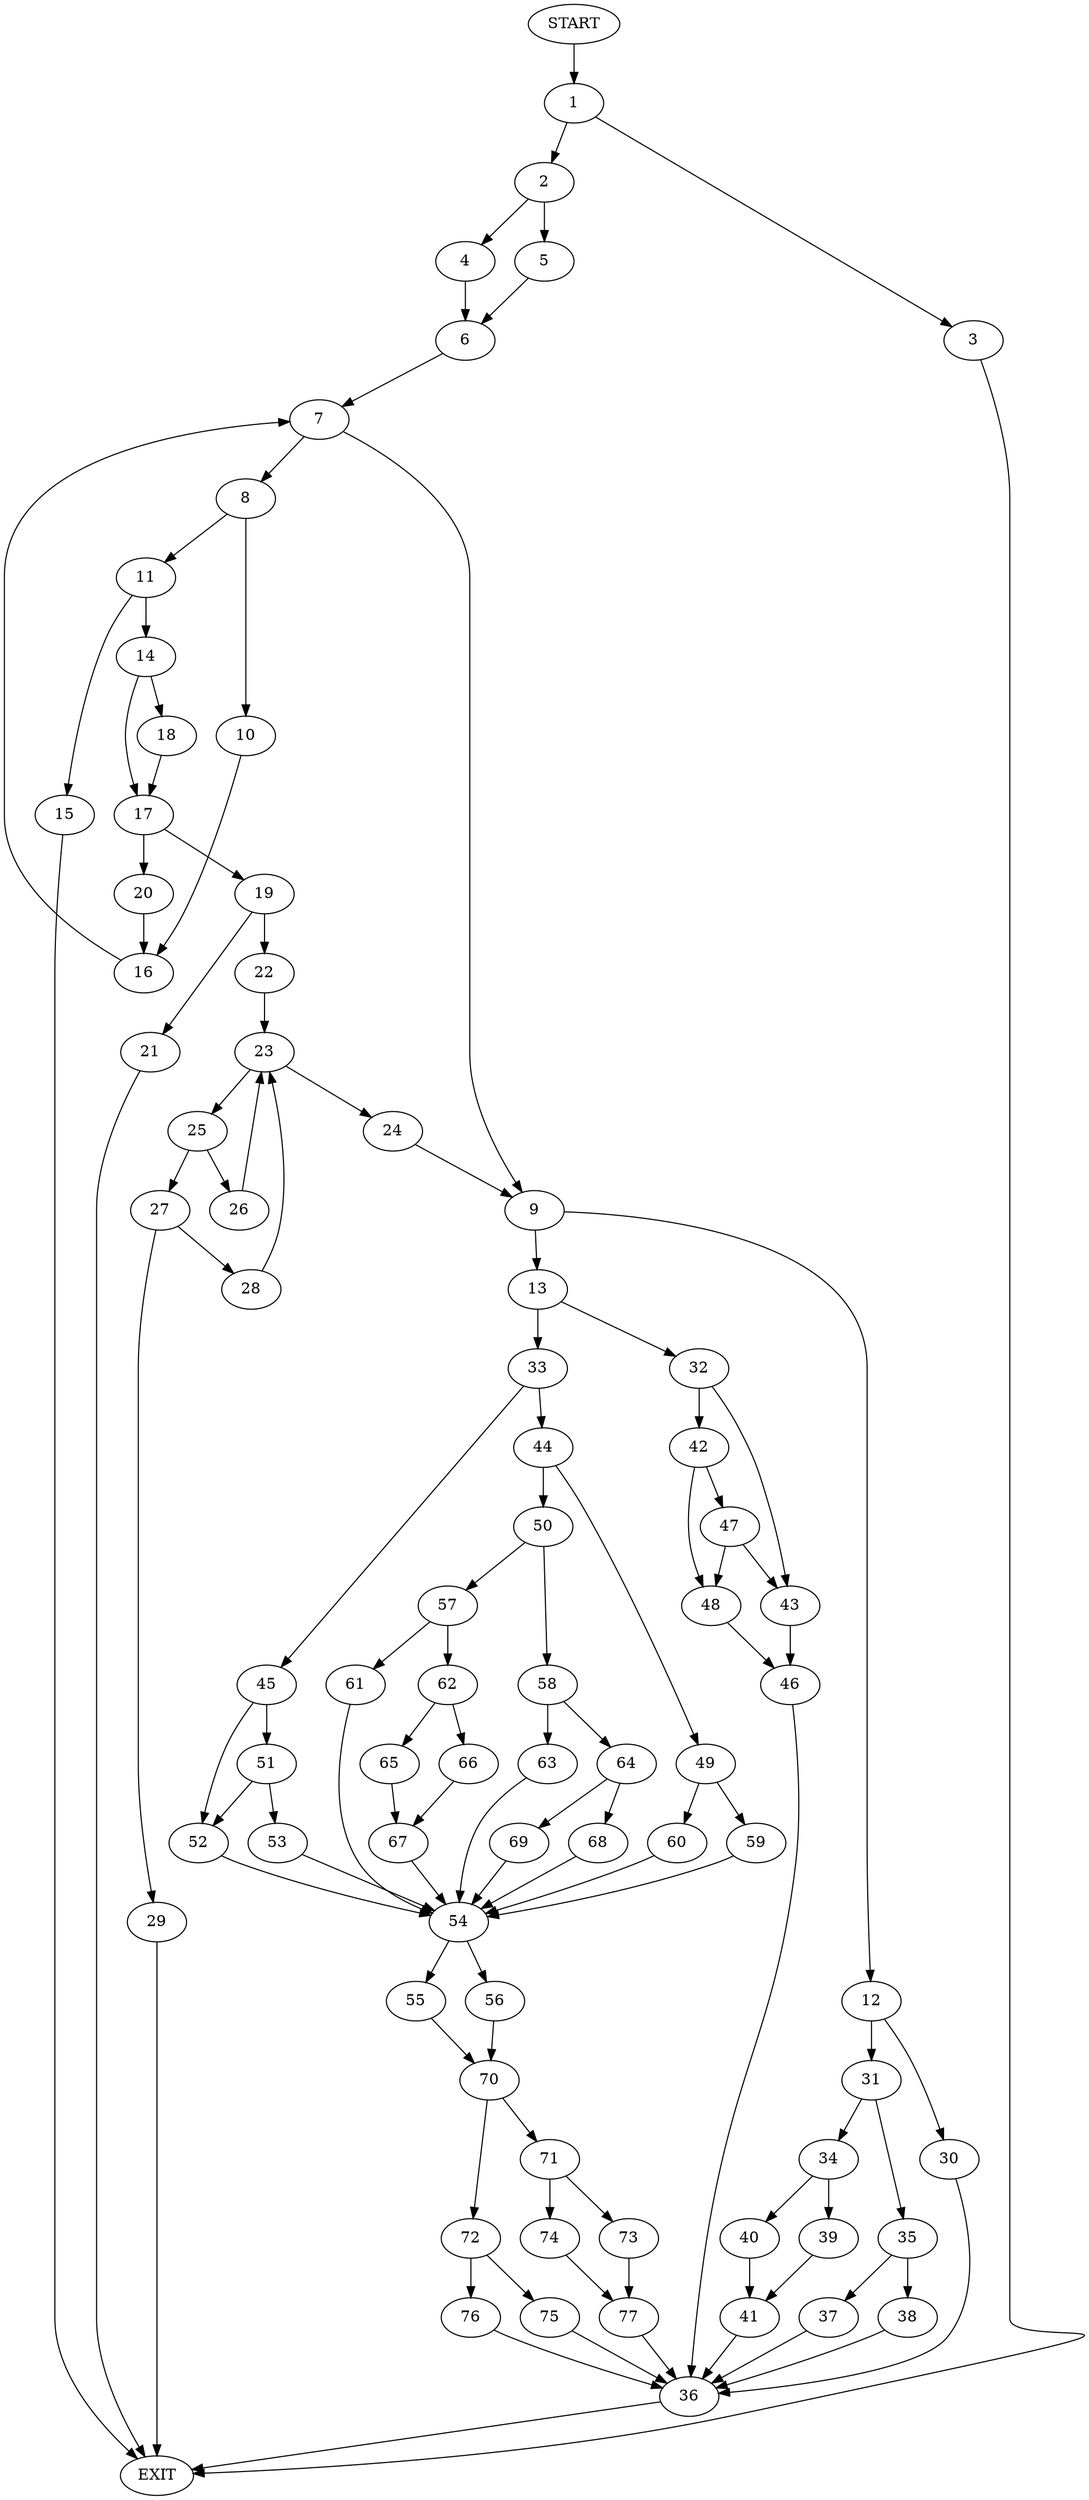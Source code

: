 digraph {
0 [label="START"]
78 [label="EXIT"]
0 -> 1
1 -> 2
1 -> 3
3 -> 78
2 -> 4
2 -> 5
4 -> 6
5 -> 6
6 -> 7
7 -> 8
7 -> 9
8 -> 10
8 -> 11
9 -> 12
9 -> 13
11 -> 14
11 -> 15
10 -> 16
16 -> 7
14 -> 17
14 -> 18
15 -> 78
17 -> 19
17 -> 20
18 -> 17
20 -> 16
19 -> 21
19 -> 22
22 -> 23
21 -> 78
23 -> 24
23 -> 25
24 -> 9
25 -> 26
25 -> 27
27 -> 28
27 -> 29
26 -> 23
29 -> 78
28 -> 23
12 -> 30
12 -> 31
13 -> 32
13 -> 33
31 -> 34
31 -> 35
30 -> 36
36 -> 78
35 -> 37
35 -> 38
34 -> 39
34 -> 40
38 -> 36
37 -> 36
39 -> 41
40 -> 41
41 -> 36
32 -> 42
32 -> 43
33 -> 44
33 -> 45
43 -> 46
42 -> 47
42 -> 48
47 -> 48
47 -> 43
48 -> 46
46 -> 36
44 -> 49
44 -> 50
45 -> 51
45 -> 52
51 -> 52
51 -> 53
52 -> 54
53 -> 54
54 -> 55
54 -> 56
50 -> 57
50 -> 58
49 -> 59
49 -> 60
59 -> 54
60 -> 54
57 -> 61
57 -> 62
58 -> 63
58 -> 64
62 -> 65
62 -> 66
61 -> 54
65 -> 67
66 -> 67
67 -> 54
63 -> 54
64 -> 68
64 -> 69
68 -> 54
69 -> 54
55 -> 70
56 -> 70
70 -> 71
70 -> 72
71 -> 73
71 -> 74
72 -> 75
72 -> 76
75 -> 36
76 -> 36
73 -> 77
74 -> 77
77 -> 36
}
